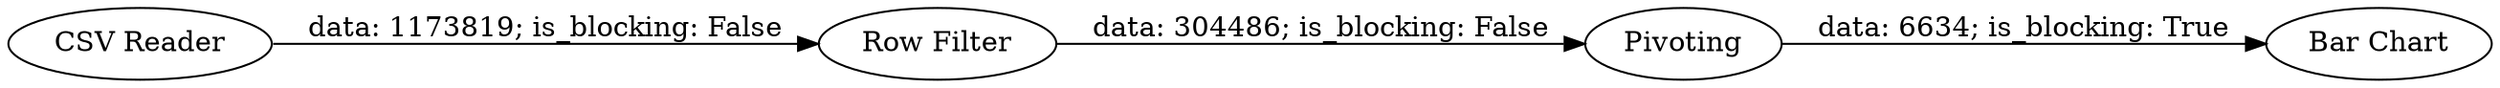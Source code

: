 digraph {
	"5436126711110749282_1" [label="CSV Reader"]
	"5436126711110749282_2" [label="Row Filter"]
	"5436126711110749282_3" [label=Pivoting]
	"5436126711110749282_15" [label="Bar Chart"]
	"5436126711110749282_3" -> "5436126711110749282_15" [label="data: 6634; is_blocking: True"]
	"5436126711110749282_1" -> "5436126711110749282_2" [label="data: 1173819; is_blocking: False"]
	"5436126711110749282_2" -> "5436126711110749282_3" [label="data: 304486; is_blocking: False"]
	rankdir=LR
}
